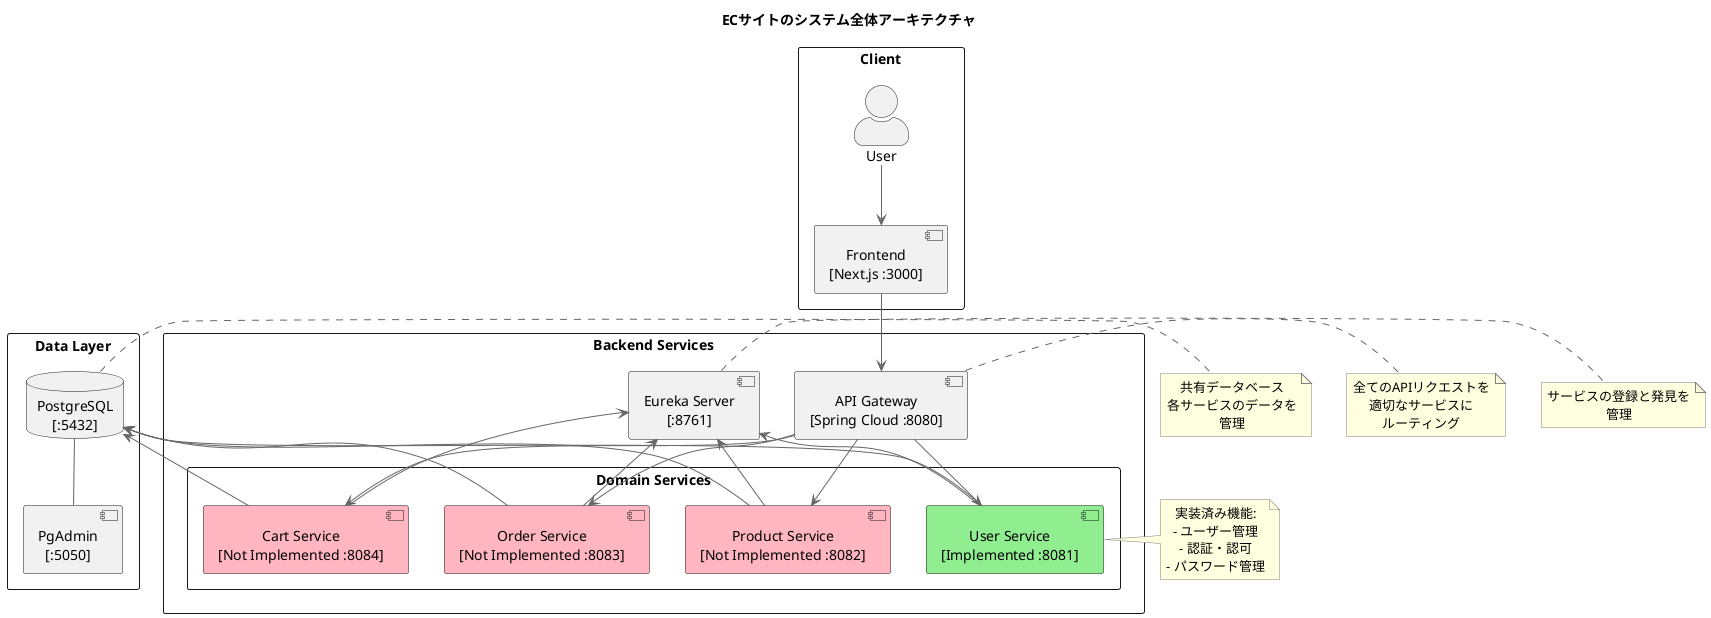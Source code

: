 @startuml
!include <C4/C4_Container>

title ECサイトのシステム全体アーキテクチャ

skinparam componentStyle uml2
skinparam packageStyle rectangle
skinparam note {
    BackgroundColor LightYellow
    BorderColor Gray
}

' クライアント層
package "Client" {
    actor "User" as user
    component "Frontend\n[Next.js :3000]" as Frontend
}

' バックエンド層
package "Backend Services" {
    ' APIゲートウェイ
    component "API Gateway\n[Spring Cloud :8080]" as Gateway
    
    ' サービスディスカバリー
    component "Eureka Server\n[:8761]" as EurekaServer

    ' マイクロサービス群
    package "Domain Services" {
        component "User Service\n[Implemented :8081]" as UserSvc #90EE90
        component "Product Service\n[Not Implemented :8082]" as ProductSvc #FFB6C1
        component "Order Service\n[Not Implemented :8083]" as OrderSvc #FFB6C1
        component "Cart Service\n[Not Implemented :8084]" as CartSvc #FFB6C1
    }
}

' データ層
package "Data Layer" {
    database "PostgreSQL\n[:5432]" as DB
    component "PgAdmin\n[:5050]" as PgAdmin
}

' 主要な通信フロー
user --> Frontend
Frontend --> Gateway

' APIゲートウェイの連携
Gateway --> UserSvc
Gateway --> ProductSvc
Gateway --> OrderSvc
Gateway --> CartSvc

' サービスディスカバリー
EurekaServer <-- UserSvc
EurekaServer <-- ProductSvc
EurekaServer <-- OrderSvc
EurekaServer <-- CartSvc

' データアクセス
DB <-- UserSvc
DB <-- ProductSvc
DB <-- OrderSvc
DB <-- CartSvc

DB -- PgAdmin

note right of Gateway
  全てのAPIリクエストを
  適切なサービスに
  ルーティング
end note

note right of EurekaServer
  サービスの登録と発見を
  管理
end note

note right of UserSvc
  実装済み機能:
  - ユーザー管理
  - 認証・認可
  - パスワード管理
end note

note right of DB
  共有データベース
  各サービスのデータを
  管理
end note

@enduml